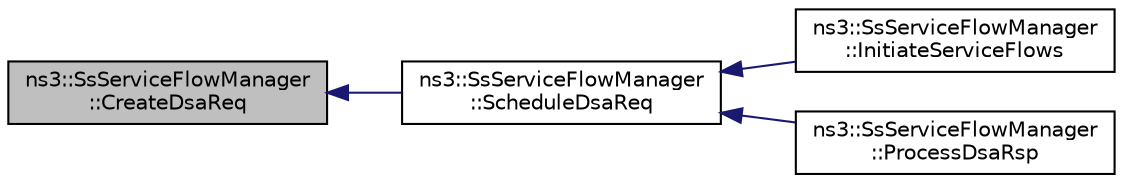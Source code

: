 digraph "ns3::SsServiceFlowManager::CreateDsaReq"
{
  edge [fontname="Helvetica",fontsize="10",labelfontname="Helvetica",labelfontsize="10"];
  node [fontname="Helvetica",fontsize="10",shape=record];
  rankdir="LR";
  Node1 [label="ns3::SsServiceFlowManager\l::CreateDsaReq",height=0.2,width=0.4,color="black", fillcolor="grey75", style="filled", fontcolor="black"];
  Node1 -> Node2 [dir="back",color="midnightblue",fontsize="10",style="solid"];
  Node2 [label="ns3::SsServiceFlowManager\l::ScheduleDsaReq",height=0.2,width=0.4,color="black", fillcolor="white", style="filled",URL="$d4/dc3/classns3_1_1SsServiceFlowManager.html#a052a9d96dea7f79a7408d19a9a20b875"];
  Node2 -> Node3 [dir="back",color="midnightblue",fontsize="10",style="solid"];
  Node3 [label="ns3::SsServiceFlowManager\l::InitiateServiceFlows",height=0.2,width=0.4,color="black", fillcolor="white", style="filled",URL="$d4/dc3/classns3_1_1SsServiceFlowManager.html#a8cc3878dd2f5b51c1d25624117072257",tooltip="Initiate service flows. "];
  Node2 -> Node4 [dir="back",color="midnightblue",fontsize="10",style="solid"];
  Node4 [label="ns3::SsServiceFlowManager\l::ProcessDsaRsp",height=0.2,width=0.4,color="black", fillcolor="white", style="filled",URL="$d4/dc3/classns3_1_1SsServiceFlowManager.html#a0d610f8ac8628def7125bfcf32e8b3c1"];
}
